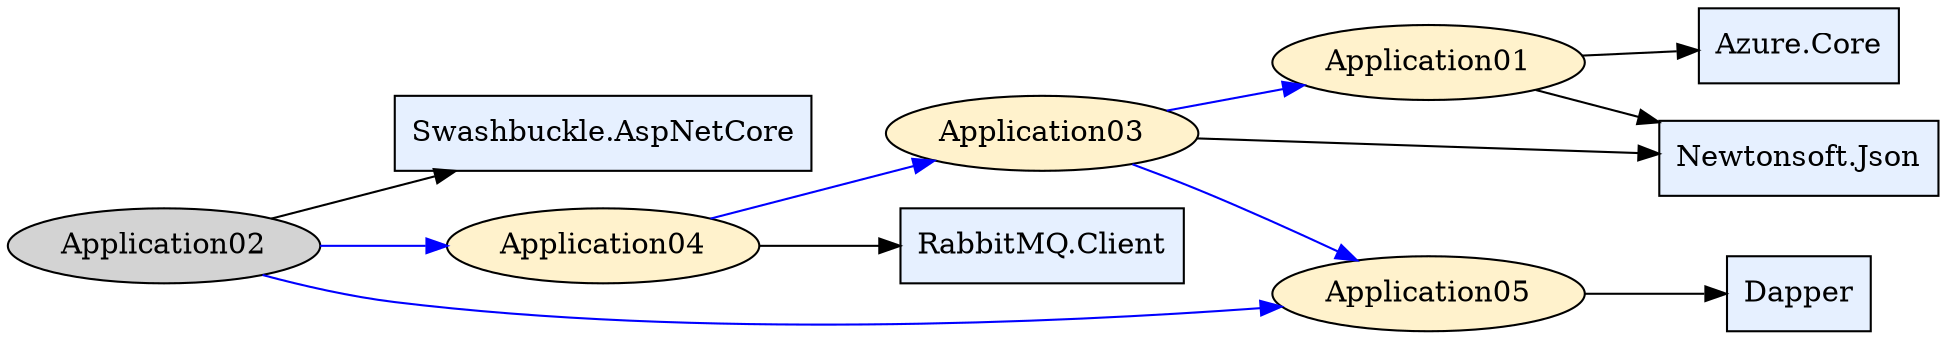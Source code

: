 digraph Dependencies {
  rankdir=LR;
  node [style=filled];
  "Application01" -> "Azure.Core" [color=black];
  "Azure.Core" [shape=box, fillcolor="#e6f0ff"];
  "Application01" -> "Newtonsoft.Json" [color=black];
  "Newtonsoft.Json" [shape=box, fillcolor="#e6f0ff"];
  "Application02" -> "Swashbuckle.AspNetCore" [color=black];
  "Swashbuckle.AspNetCore" [shape=box, fillcolor="#e6f0ff"];
  "Application02" -> "Application04" [color=blue];
  "Application04" [shape=ellipse, fillcolor="#fff2cc"];
  "Application02" -> "Application05" [color=blue];
  "Application05" [shape=ellipse, fillcolor="#fff2cc"];
  "Application03" -> "Newtonsoft.Json" [color=black];
  "Newtonsoft.Json" [shape=box, fillcolor="#e6f0ff"];
  "Application03" -> "Application01" [color=blue];
  "Application01" [shape=ellipse, fillcolor="#fff2cc"];
  "Application03" -> "Application05" [color=blue];
  "Application05" [shape=ellipse, fillcolor="#fff2cc"];
  "Application04" -> "RabbitMQ.Client" [color=black];
  "RabbitMQ.Client" [shape=box, fillcolor="#e6f0ff"];
  "Application04" -> "Application03" [color=blue];
  "Application03" [shape=ellipse, fillcolor="#fff2cc"];
  "Application05" -> "Dapper" [color=black];
  "Dapper" [shape=box, fillcolor="#e6f0ff"];
}
